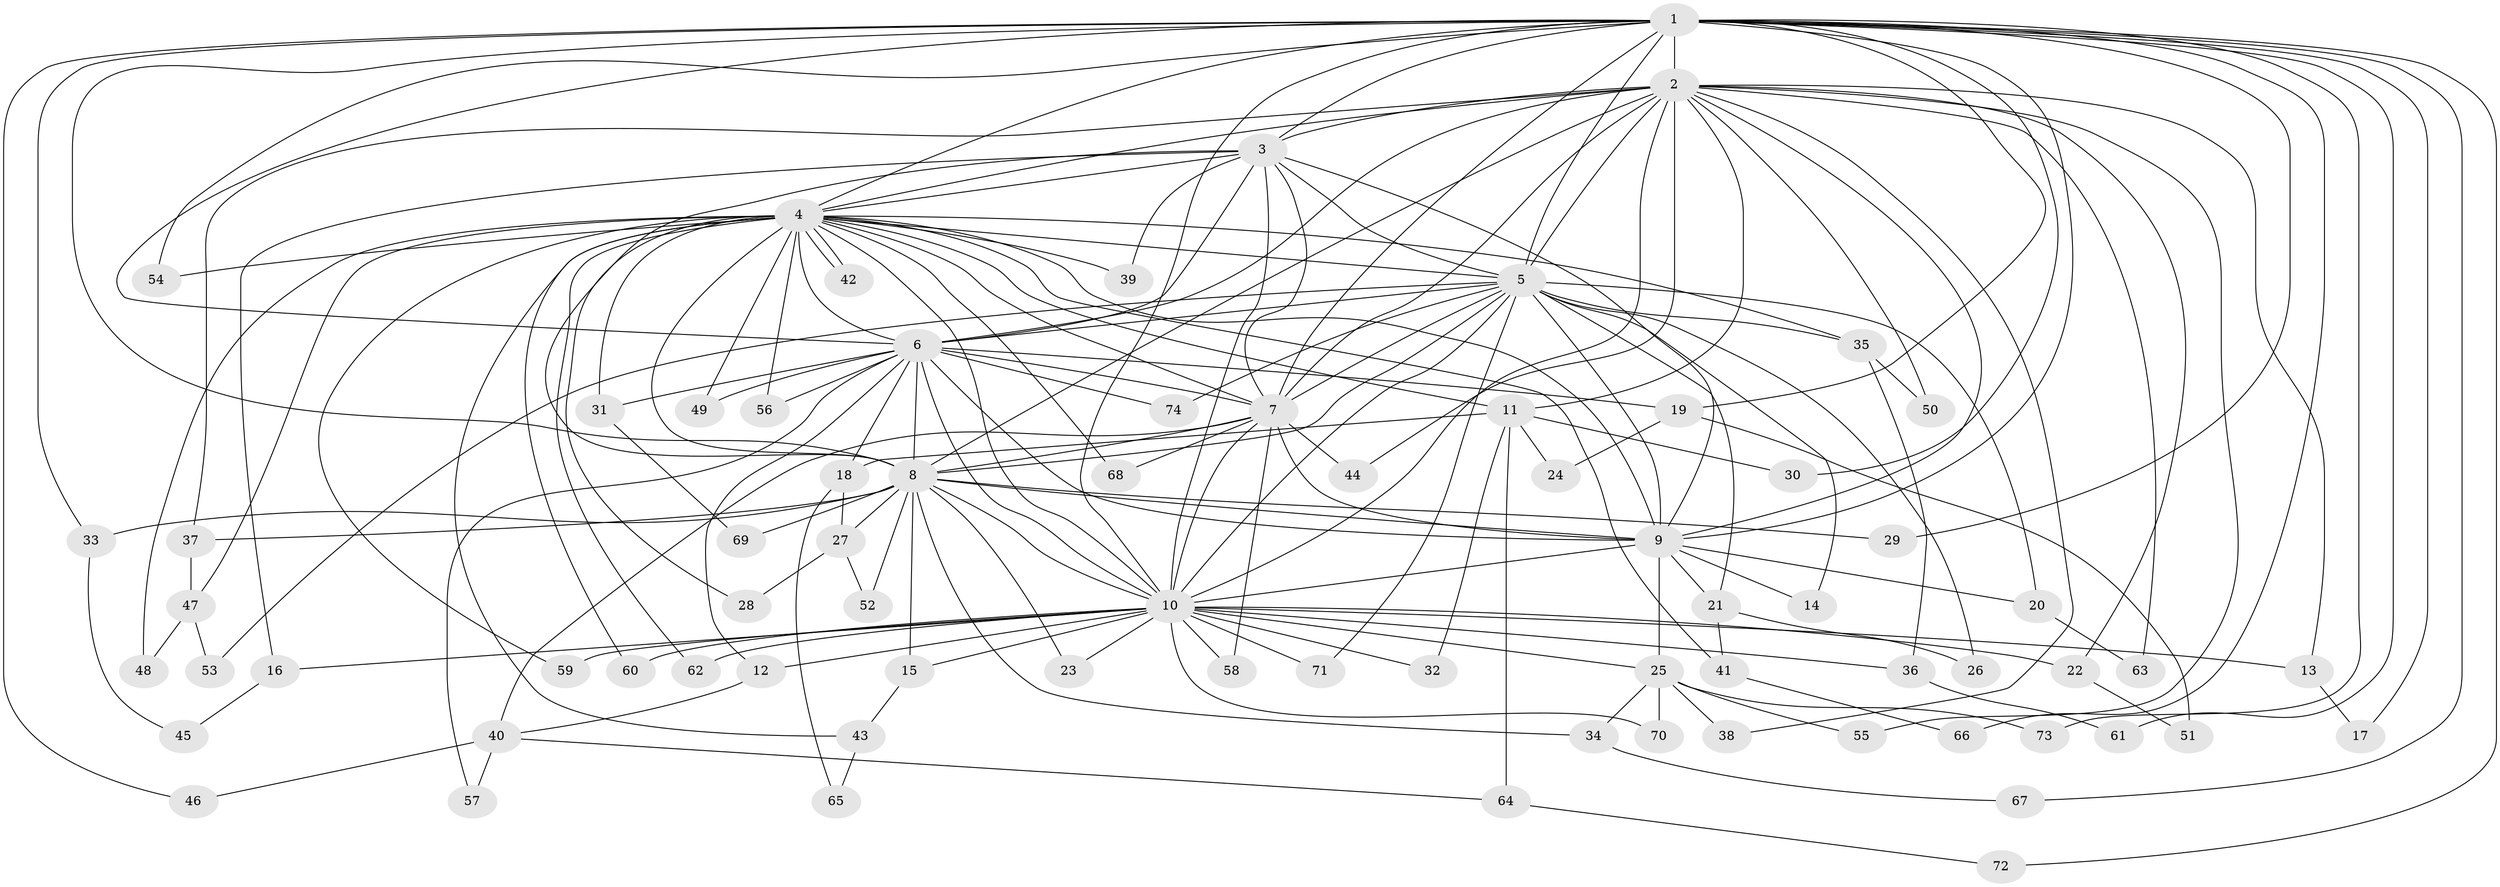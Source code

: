 // Generated by graph-tools (version 1.1) at 2025/14/03/09/25 04:14:09]
// undirected, 74 vertices, 173 edges
graph export_dot {
graph [start="1"]
  node [color=gray90,style=filled];
  1;
  2;
  3;
  4;
  5;
  6;
  7;
  8;
  9;
  10;
  11;
  12;
  13;
  14;
  15;
  16;
  17;
  18;
  19;
  20;
  21;
  22;
  23;
  24;
  25;
  26;
  27;
  28;
  29;
  30;
  31;
  32;
  33;
  34;
  35;
  36;
  37;
  38;
  39;
  40;
  41;
  42;
  43;
  44;
  45;
  46;
  47;
  48;
  49;
  50;
  51;
  52;
  53;
  54;
  55;
  56;
  57;
  58;
  59;
  60;
  61;
  62;
  63;
  64;
  65;
  66;
  67;
  68;
  69;
  70;
  71;
  72;
  73;
  74;
  1 -- 2;
  1 -- 3;
  1 -- 4;
  1 -- 5;
  1 -- 6;
  1 -- 7;
  1 -- 8;
  1 -- 9;
  1 -- 10;
  1 -- 17;
  1 -- 19;
  1 -- 29;
  1 -- 30;
  1 -- 33;
  1 -- 46;
  1 -- 54;
  1 -- 61;
  1 -- 66;
  1 -- 67;
  1 -- 72;
  1 -- 73;
  2 -- 3;
  2 -- 4;
  2 -- 5;
  2 -- 6;
  2 -- 7;
  2 -- 8;
  2 -- 9;
  2 -- 10;
  2 -- 11;
  2 -- 13;
  2 -- 22;
  2 -- 37;
  2 -- 38;
  2 -- 44;
  2 -- 50;
  2 -- 55;
  2 -- 63;
  3 -- 4;
  3 -- 5;
  3 -- 6;
  3 -- 7;
  3 -- 8;
  3 -- 9;
  3 -- 10;
  3 -- 16;
  3 -- 39;
  4 -- 5;
  4 -- 6;
  4 -- 7;
  4 -- 8;
  4 -- 9;
  4 -- 10;
  4 -- 11;
  4 -- 28;
  4 -- 31;
  4 -- 35;
  4 -- 39;
  4 -- 41;
  4 -- 42;
  4 -- 42;
  4 -- 43;
  4 -- 47;
  4 -- 48;
  4 -- 49;
  4 -- 54;
  4 -- 56;
  4 -- 59;
  4 -- 60;
  4 -- 62;
  4 -- 68;
  5 -- 6;
  5 -- 7;
  5 -- 8;
  5 -- 9;
  5 -- 10;
  5 -- 14;
  5 -- 20;
  5 -- 21;
  5 -- 26;
  5 -- 35;
  5 -- 53;
  5 -- 71;
  5 -- 74;
  6 -- 7;
  6 -- 8;
  6 -- 9;
  6 -- 10;
  6 -- 12;
  6 -- 18;
  6 -- 19;
  6 -- 31;
  6 -- 49;
  6 -- 56;
  6 -- 57;
  6 -- 74;
  7 -- 8;
  7 -- 9;
  7 -- 10;
  7 -- 40;
  7 -- 44;
  7 -- 58;
  7 -- 68;
  8 -- 9;
  8 -- 10;
  8 -- 15;
  8 -- 23;
  8 -- 27;
  8 -- 29;
  8 -- 33;
  8 -- 34;
  8 -- 37;
  8 -- 52;
  8 -- 69;
  9 -- 10;
  9 -- 14;
  9 -- 20;
  9 -- 21;
  9 -- 25;
  10 -- 12;
  10 -- 13;
  10 -- 15;
  10 -- 16;
  10 -- 22;
  10 -- 23;
  10 -- 25;
  10 -- 32;
  10 -- 36;
  10 -- 58;
  10 -- 59;
  10 -- 60;
  10 -- 62;
  10 -- 70;
  10 -- 71;
  11 -- 18;
  11 -- 24;
  11 -- 30;
  11 -- 32;
  11 -- 64;
  12 -- 40;
  13 -- 17;
  15 -- 43;
  16 -- 45;
  18 -- 27;
  18 -- 65;
  19 -- 24;
  19 -- 51;
  20 -- 63;
  21 -- 26;
  21 -- 41;
  22 -- 51;
  25 -- 34;
  25 -- 38;
  25 -- 55;
  25 -- 70;
  25 -- 73;
  27 -- 28;
  27 -- 52;
  31 -- 69;
  33 -- 45;
  34 -- 67;
  35 -- 36;
  35 -- 50;
  36 -- 61;
  37 -- 47;
  40 -- 46;
  40 -- 57;
  40 -- 64;
  41 -- 66;
  43 -- 65;
  47 -- 48;
  47 -- 53;
  64 -- 72;
}

